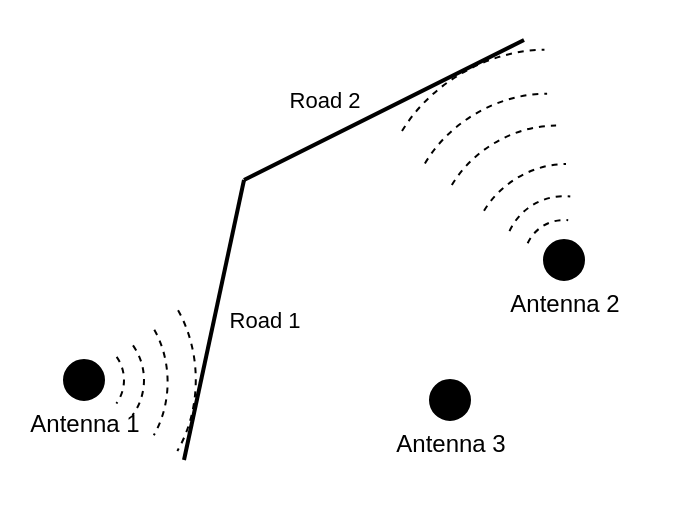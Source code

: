 <mxfile version="18.0.2" type="device"><diagram id="wMYz4fiE9S7a_pbFtEwj" name="Page-1"><mxGraphModel dx="577" dy="547" grid="1" gridSize="10" guides="1" tooltips="1" connect="1" arrows="1" fold="1" page="1" pageScale="1" pageWidth="827" pageHeight="1169" math="0" shadow="0"><root><mxCell id="0"/><mxCell id="1" parent="0"/><mxCell id="wQPqW88DLWKfgDwCV5GP-1" value="Road 1" style="endArrow=none;html=1;rounded=0;strokeWidth=2;" edge="1" parent="1"><mxGeometry x="0.073" y="-24" width="50" height="50" relative="1" as="geometry"><mxPoint x="240" y="520" as="sourcePoint"/><mxPoint x="270" y="380" as="targetPoint"/><mxPoint as="offset"/></mxGeometry></mxCell><mxCell id="wQPqW88DLWKfgDwCV5GP-3" value="Antenna 1" style="ellipse;html=1;aspect=fixed;fillColor=#000000;labelPosition=center;verticalLabelPosition=bottom;align=center;verticalAlign=top;spacing=0;" vertex="1" parent="1"><mxGeometry x="180" y="470" width="20" height="20" as="geometry"/></mxCell><mxCell id="wQPqW88DLWKfgDwCV5GP-7" value="Antenna 2" style="ellipse;html=1;aspect=fixed;fillColor=#000000;labelPosition=center;verticalLabelPosition=bottom;align=center;verticalAlign=top;spacing=0;" vertex="1" parent="1"><mxGeometry x="420" y="410" width="20" height="20" as="geometry"/></mxCell><mxCell id="wQPqW88DLWKfgDwCV5GP-15" value="" style="verticalLabelPosition=bottom;verticalAlign=top;html=1;shape=mxgraph.basic.arc;startAngle=0.902;endAngle=0.1;fontSize=6;fillColor=#000000;rotation=90;dashed=1;" vertex="1" parent="1"><mxGeometry x="170" y="460" width="40" height="40" as="geometry"/></mxCell><mxCell id="wQPqW88DLWKfgDwCV5GP-16" value="" style="verticalLabelPosition=bottom;verticalAlign=top;html=1;shape=mxgraph.basic.arc;startAngle=0.902;endAngle=0.1;fontSize=6;fillColor=#000000;rotation=90;dashed=1;" vertex="1" parent="1"><mxGeometry x="160" y="450" width="60" height="60" as="geometry"/></mxCell><mxCell id="wQPqW88DLWKfgDwCV5GP-17" value="" style="verticalLabelPosition=bottom;verticalAlign=top;html=1;shape=mxgraph.basic.arc;startAngle=0.902;endAngle=0.1;fontSize=6;fillColor=#000000;rotation=90;dashed=1;" vertex="1" parent="1"><mxGeometry x="150.35" y="444.8" width="90.5" height="72.4" as="geometry"/></mxCell><mxCell id="wQPqW88DLWKfgDwCV5GP-19" value="" style="verticalLabelPosition=bottom;verticalAlign=top;html=1;shape=mxgraph.basic.arc;startAngle=0.902;endAngle=0.1;fontSize=6;fillColor=#000000;rotation=90;dashed=1;" vertex="1" parent="1"><mxGeometry x="137.24" y="431.71" width="120.73" height="96.58" as="geometry"/></mxCell><mxCell id="wQPqW88DLWKfgDwCV5GP-20" value="" style="verticalLabelPosition=bottom;verticalAlign=top;html=1;shape=mxgraph.basic.arc;startAngle=0.902;endAngle=0.1;fontSize=6;fillColor=#000000;rotation=-30;dashed=1;" vertex="1" parent="1"><mxGeometry x="410" y="400" width="40" height="40" as="geometry"/></mxCell><mxCell id="wQPqW88DLWKfgDwCV5GP-21" value="" style="verticalLabelPosition=bottom;verticalAlign=top;html=1;shape=mxgraph.basic.arc;startAngle=0.902;endAngle=0.1;fontSize=6;fillColor=#000000;rotation=-30;dashed=1;" vertex="1" parent="1"><mxGeometry x="400" y="388.1" width="60" height="60" as="geometry"/></mxCell><mxCell id="wQPqW88DLWKfgDwCV5GP-22" value="" style="verticalLabelPosition=bottom;verticalAlign=top;html=1;shape=mxgraph.basic.arc;startAngle=0.902;endAngle=0.1;fontSize=6;fillColor=#000000;rotation=-30;dashed=1;" vertex="1" parent="1"><mxGeometry x="383" y="374.2" width="81" height="64.8" as="geometry"/></mxCell><mxCell id="wQPqW88DLWKfgDwCV5GP-23" value="" style="verticalLabelPosition=bottom;verticalAlign=top;html=1;shape=mxgraph.basic.arc;startAngle=0.902;endAngle=0.1;fontSize=6;fillColor=#000000;rotation=-30;dashed=1;" vertex="1" parent="1"><mxGeometry x="365" y="355.6" width="103" height="82.4" as="geometry"/></mxCell><mxCell id="wQPqW88DLWKfgDwCV5GP-24" value="" style="verticalLabelPosition=bottom;verticalAlign=top;html=1;shape=mxgraph.basic.arc;startAngle=0.902;endAngle=0.1;fontSize=6;fillColor=#000000;rotation=-30;dashed=1;" vertex="1" parent="1"><mxGeometry x="350" y="340.13" width="120.73" height="96.58" as="geometry"/></mxCell><mxCell id="wQPqW88DLWKfgDwCV5GP-25" value="" style="verticalLabelPosition=bottom;verticalAlign=top;html=1;shape=mxgraph.basic.arc;startAngle=0.902;endAngle=0.1;fontSize=6;fillColor=#000000;rotation=-30;dashed=1;" vertex="1" parent="1"><mxGeometry x="336.29" y="319.1" width="140.73" height="110" as="geometry"/></mxCell><mxCell id="wQPqW88DLWKfgDwCV5GP-26" value="Road 2" style="endArrow=none;html=1;rounded=0;strokeWidth=2;" edge="1" parent="1"><mxGeometry x="-0.314" y="18" width="50" height="50" relative="1" as="geometry"><mxPoint x="270" y="380" as="sourcePoint"/><mxPoint x="410.0" y="310" as="targetPoint"/><Array as="points"/><mxPoint as="offset"/></mxGeometry></mxCell><mxCell id="wQPqW88DLWKfgDwCV5GP-35" value="Antenna 3" style="ellipse;html=1;aspect=fixed;fillColor=#000000;labelPosition=center;verticalLabelPosition=bottom;align=center;verticalAlign=top;spacing=0;" vertex="1" parent="1"><mxGeometry x="363" y="480" width="20" height="20" as="geometry"/></mxCell></root></mxGraphModel></diagram></mxfile>
